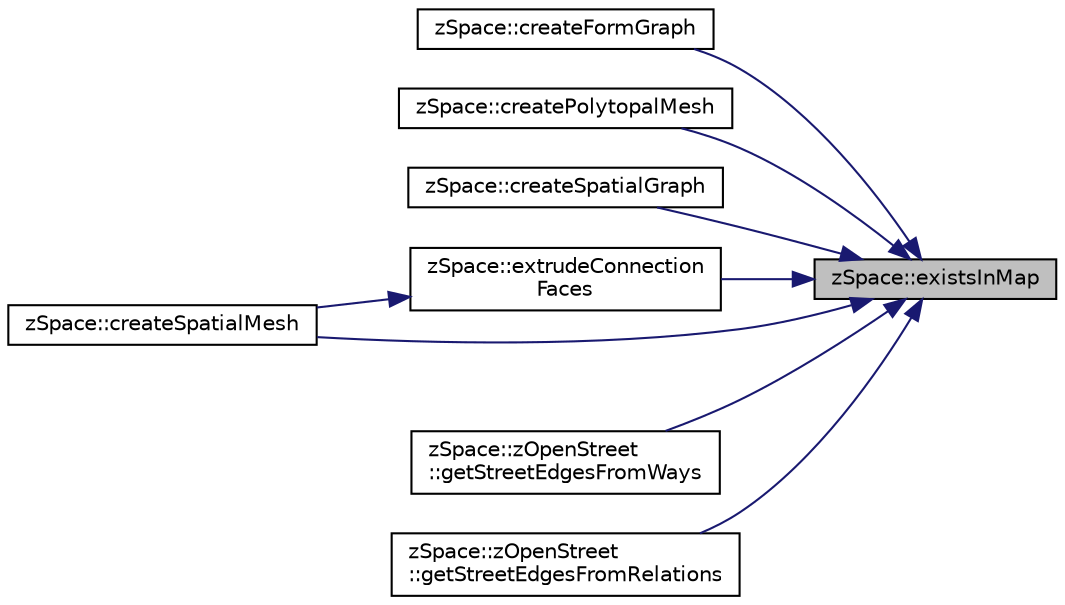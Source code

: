 digraph "zSpace::existsInMap"
{
 // LATEX_PDF_SIZE
  edge [fontname="Helvetica",fontsize="10",labelfontname="Helvetica",labelfontsize="10"];
  node [fontname="Helvetica",fontsize="10",shape=record];
  rankdir="RL";
  Node15 [label="zSpace::existsInMap",height=0.2,width=0.4,color="black", fillcolor="grey75", style="filled", fontcolor="black",tooltip="This method checks if the input hashkey exists in the map."];
  Node15 -> Node16 [dir="back",color="midnightblue",fontsize="10",style="solid",fontname="Helvetica"];
  Node16 [label="zSpace::createFormGraph",height=0.2,width=0.4,color="black", fillcolor="white", style="filled",URL="$group__z_polytopal.html#gaf287517e616400c266239e2aa3562b3e",tooltip="This method creates the center line graph based on the input volume meshes."];
  Node15 -> Node17 [dir="back",color="midnightblue",fontsize="10",style="solid",fontname="Helvetica"];
  Node17 [label="zSpace::createPolytopalMesh",height=0.2,width=0.4,color="black", fillcolor="white", style="filled",URL="$group__z_polytopal.html#gaf251bb68cd900abe02f923fa4f54686c",tooltip="This method creates the polytopal mesh based on the input volume mesh and its center line graph."];
  Node15 -> Node18 [dir="back",color="midnightblue",fontsize="10",style="solid",fontname="Helvetica"];
  Node18 [label="zSpace::createSpatialGraph",height=0.2,width=0.4,color="black", fillcolor="white", style="filled",URL="$group__z_spatial_structure.html#ga909062d435aba2040324f04b4b1e07a1",tooltip="This method creates the spatial graph based on the input volume meshes."];
  Node15 -> Node19 [dir="back",color="midnightblue",fontsize="10",style="solid",fontname="Helvetica"];
  Node19 [label="zSpace::extrudeConnection\lFaces",height=0.2,width=0.4,color="black", fillcolor="white", style="filled",URL="$group__z_spatial_structure.html#gab4c00e50a2b8f93f3b2d901d3c8a3055",tooltip=" "];
  Node19 -> Node20 [dir="back",color="midnightblue",fontsize="10",style="solid",fontname="Helvetica"];
  Node20 [label="zSpace::createSpatialMesh",height=0.2,width=0.4,color="black", fillcolor="white", style="filled",URL="$group__z_spatial_structure.html#ga33b7c2f2ce96ec2010fcf8980f4cbd50",tooltip="This method creates the polytopal mesh based on the input volume mesh and its center line graph."];
  Node15 -> Node20 [dir="back",color="midnightblue",fontsize="10",style="solid",fontname="Helvetica"];
  Node15 -> Node21 [dir="back",color="midnightblue",fontsize="10",style="solid",fontname="Helvetica"];
  Node21 [label="zSpace::zOpenStreet\l::getStreetEdgesFromWays",height=0.2,width=0.4,color="black", fillcolor="white", style="filled",URL="$classz_space_1_1z_open_street.html#a4f6233b0aa505d4c167e338950bf5281",tooltip="This method extracts the edges from the street graph based on the input key and value for OSM ways ta..."];
  Node15 -> Node22 [dir="back",color="midnightblue",fontsize="10",style="solid",fontname="Helvetica"];
  Node22 [label="zSpace::zOpenStreet\l::getStreetEdgesFromRelations",height=0.2,width=0.4,color="black", fillcolor="white", style="filled",URL="$classz_space_1_1z_open_street.html#a6258d9864f730d099285f54da6396614",tooltip="This method extracts the edges from the street graph based on the input key and value for OSM relatio..."];
}
